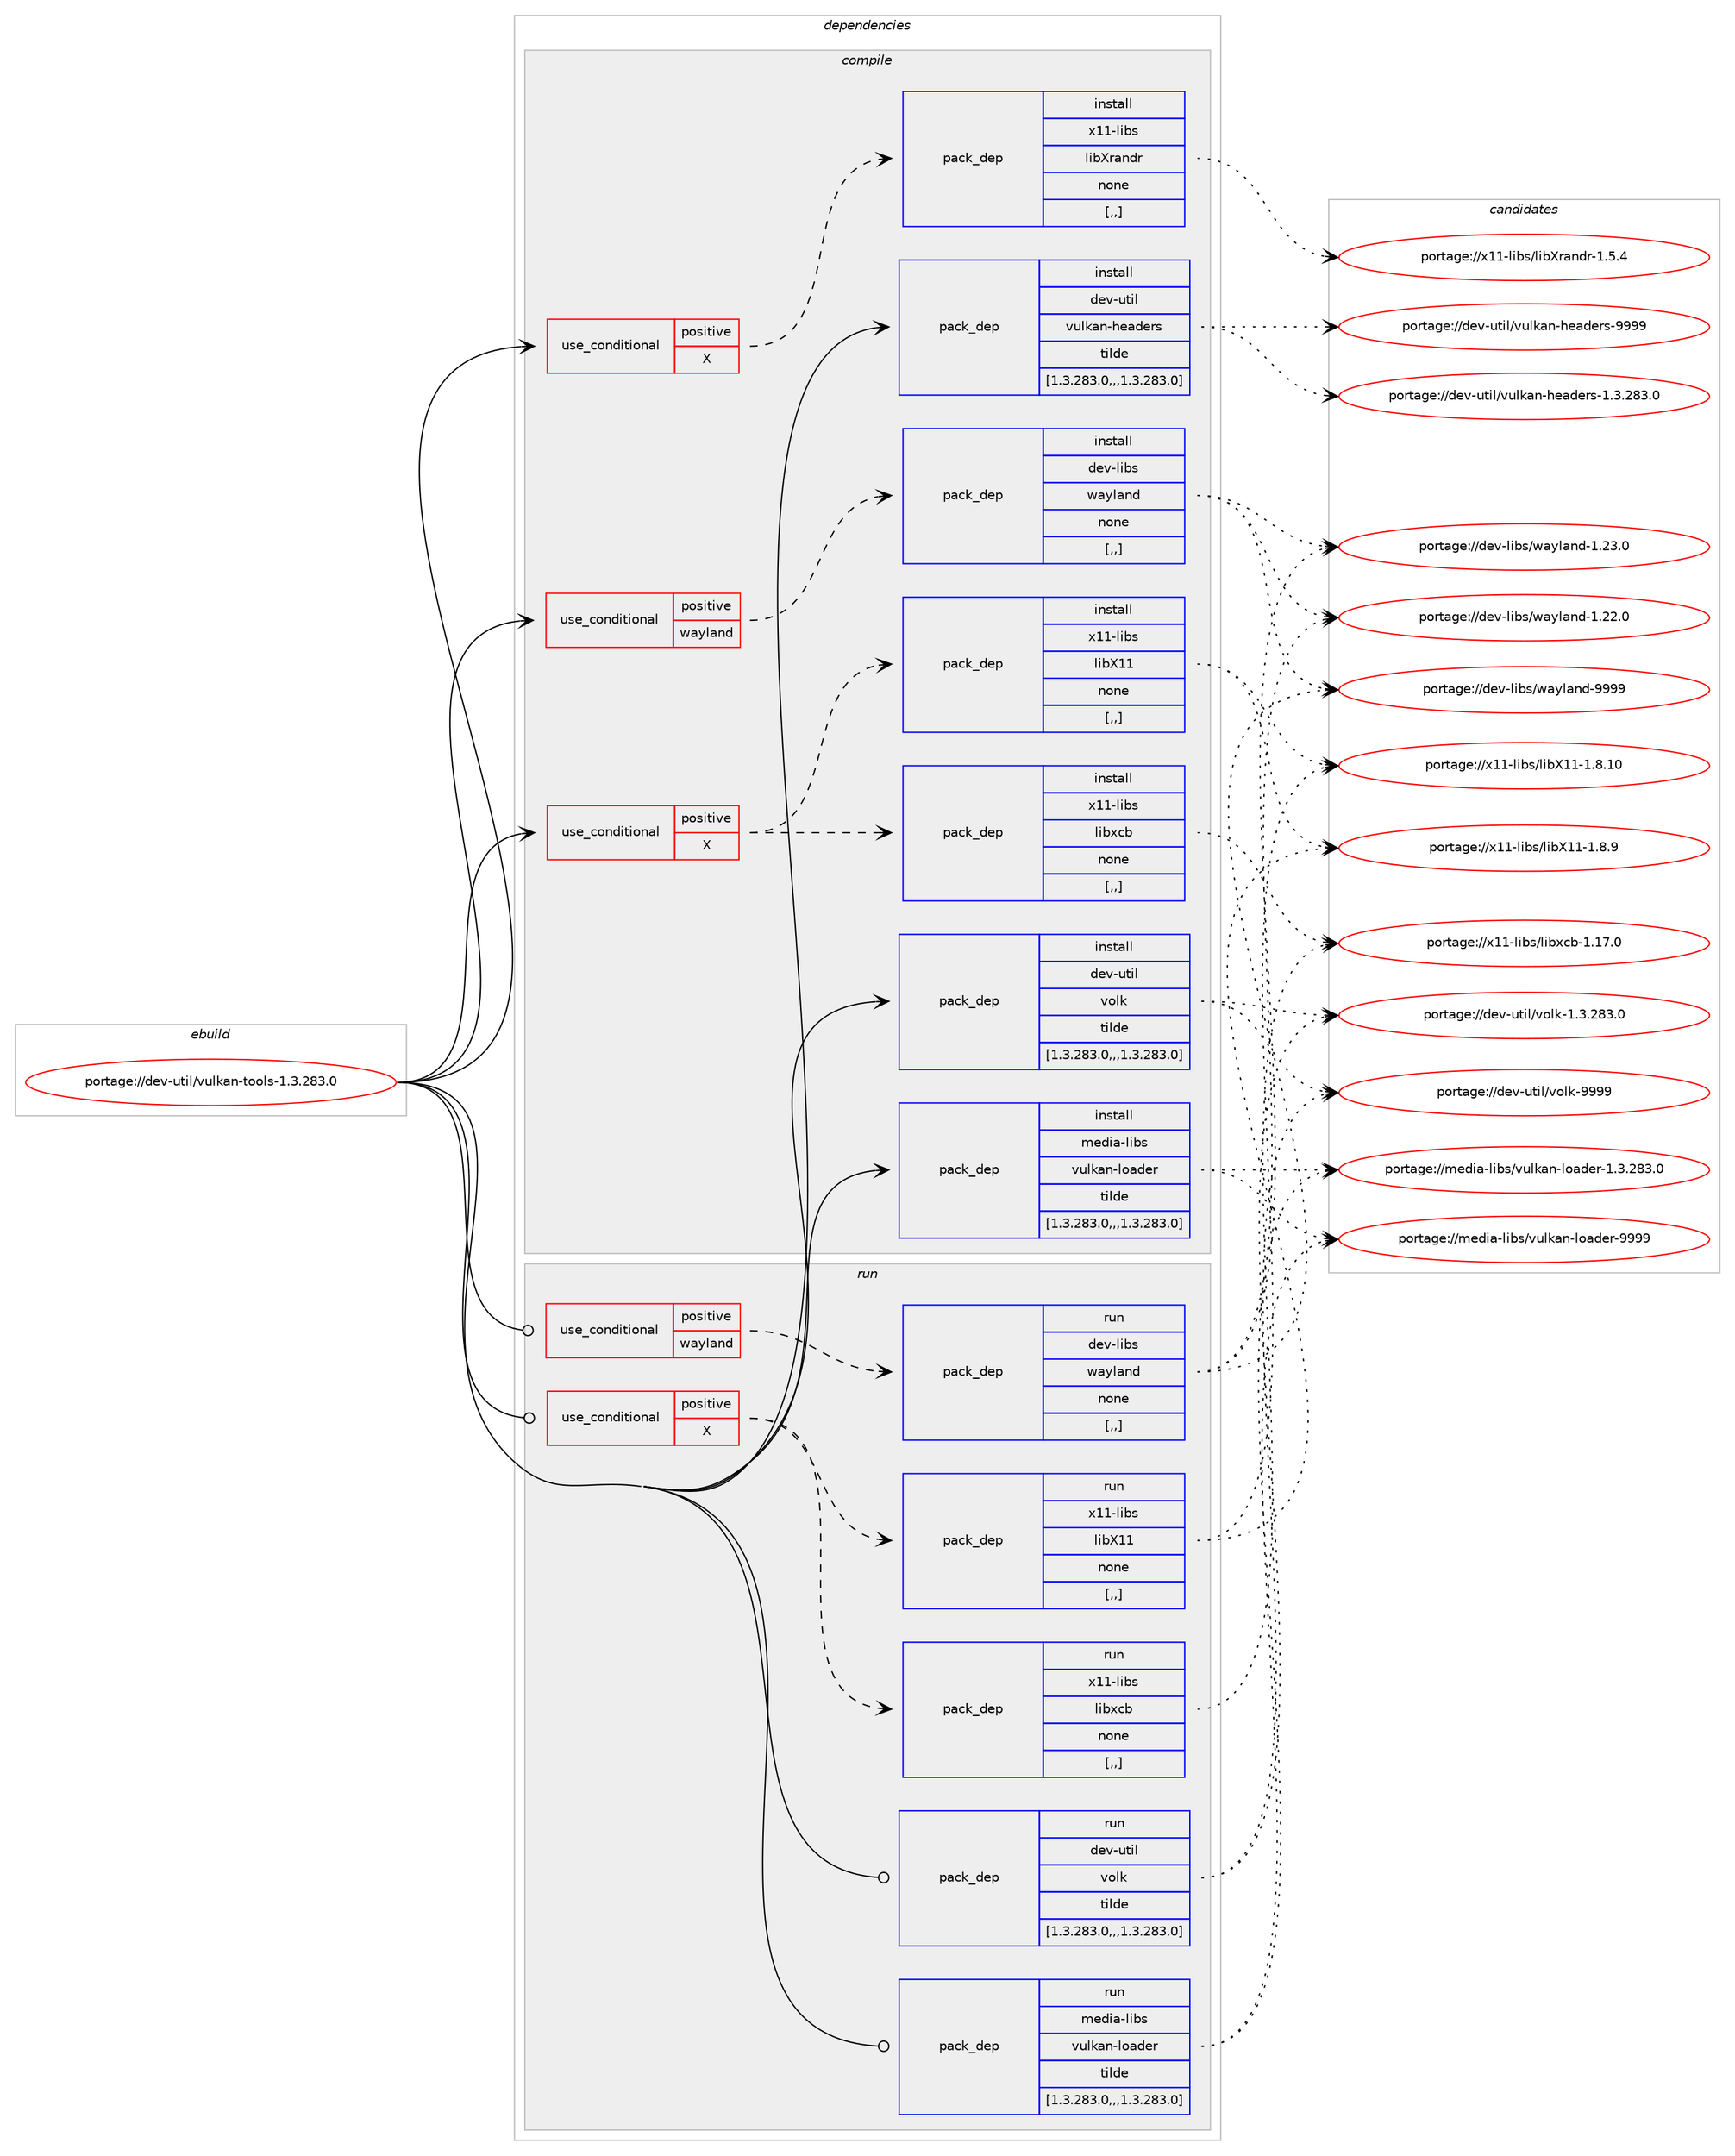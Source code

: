 digraph prolog {

# *************
# Graph options
# *************

newrank=true;
concentrate=true;
compound=true;
graph [rankdir=LR,fontname=Helvetica,fontsize=10,ranksep=1.5];#, ranksep=2.5, nodesep=0.2];
edge  [arrowhead=vee];
node  [fontname=Helvetica,fontsize=10];

# **********
# The ebuild
# **********

subgraph cluster_leftcol {
color=gray;
label=<<i>ebuild</i>>;
id [label="portage://dev-util/vulkan-tools-1.3.283.0", color=red, width=4, href="../dev-util/vulkan-tools-1.3.283.0.svg"];
}

# ****************
# The dependencies
# ****************

subgraph cluster_midcol {
color=gray;
label=<<i>dependencies</i>>;
subgraph cluster_compile {
fillcolor="#eeeeee";
style=filled;
label=<<i>compile</i>>;
subgraph cond61889 {
dependency220067 [label=<<TABLE BORDER="0" CELLBORDER="1" CELLSPACING="0" CELLPADDING="4"><TR><TD ROWSPAN="3" CELLPADDING="10">use_conditional</TD></TR><TR><TD>positive</TD></TR><TR><TD>X</TD></TR></TABLE>>, shape=none, color=red];
subgraph pack156727 {
dependency220068 [label=<<TABLE BORDER="0" CELLBORDER="1" CELLSPACING="0" CELLPADDING="4" WIDTH="220"><TR><TD ROWSPAN="6" CELLPADDING="30">pack_dep</TD></TR><TR><TD WIDTH="110">install</TD></TR><TR><TD>x11-libs</TD></TR><TR><TD>libX11</TD></TR><TR><TD>none</TD></TR><TR><TD>[,,]</TD></TR></TABLE>>, shape=none, color=blue];
}
dependency220067:e -> dependency220068:w [weight=20,style="dashed",arrowhead="vee"];
subgraph pack156728 {
dependency220069 [label=<<TABLE BORDER="0" CELLBORDER="1" CELLSPACING="0" CELLPADDING="4" WIDTH="220"><TR><TD ROWSPAN="6" CELLPADDING="30">pack_dep</TD></TR><TR><TD WIDTH="110">install</TD></TR><TR><TD>x11-libs</TD></TR><TR><TD>libxcb</TD></TR><TR><TD>none</TD></TR><TR><TD>[,,]</TD></TR></TABLE>>, shape=none, color=blue];
}
dependency220067:e -> dependency220069:w [weight=20,style="dashed",arrowhead="vee"];
}
id:e -> dependency220067:w [weight=20,style="solid",arrowhead="vee"];
subgraph cond61890 {
dependency220070 [label=<<TABLE BORDER="0" CELLBORDER="1" CELLSPACING="0" CELLPADDING="4"><TR><TD ROWSPAN="3" CELLPADDING="10">use_conditional</TD></TR><TR><TD>positive</TD></TR><TR><TD>X</TD></TR></TABLE>>, shape=none, color=red];
subgraph pack156729 {
dependency220071 [label=<<TABLE BORDER="0" CELLBORDER="1" CELLSPACING="0" CELLPADDING="4" WIDTH="220"><TR><TD ROWSPAN="6" CELLPADDING="30">pack_dep</TD></TR><TR><TD WIDTH="110">install</TD></TR><TR><TD>x11-libs</TD></TR><TR><TD>libXrandr</TD></TR><TR><TD>none</TD></TR><TR><TD>[,,]</TD></TR></TABLE>>, shape=none, color=blue];
}
dependency220070:e -> dependency220071:w [weight=20,style="dashed",arrowhead="vee"];
}
id:e -> dependency220070:w [weight=20,style="solid",arrowhead="vee"];
subgraph cond61891 {
dependency220072 [label=<<TABLE BORDER="0" CELLBORDER="1" CELLSPACING="0" CELLPADDING="4"><TR><TD ROWSPAN="3" CELLPADDING="10">use_conditional</TD></TR><TR><TD>positive</TD></TR><TR><TD>wayland</TD></TR></TABLE>>, shape=none, color=red];
subgraph pack156730 {
dependency220073 [label=<<TABLE BORDER="0" CELLBORDER="1" CELLSPACING="0" CELLPADDING="4" WIDTH="220"><TR><TD ROWSPAN="6" CELLPADDING="30">pack_dep</TD></TR><TR><TD WIDTH="110">install</TD></TR><TR><TD>dev-libs</TD></TR><TR><TD>wayland</TD></TR><TR><TD>none</TD></TR><TR><TD>[,,]</TD></TR></TABLE>>, shape=none, color=blue];
}
dependency220072:e -> dependency220073:w [weight=20,style="dashed",arrowhead="vee"];
}
id:e -> dependency220072:w [weight=20,style="solid",arrowhead="vee"];
subgraph pack156731 {
dependency220074 [label=<<TABLE BORDER="0" CELLBORDER="1" CELLSPACING="0" CELLPADDING="4" WIDTH="220"><TR><TD ROWSPAN="6" CELLPADDING="30">pack_dep</TD></TR><TR><TD WIDTH="110">install</TD></TR><TR><TD>dev-util</TD></TR><TR><TD>volk</TD></TR><TR><TD>tilde</TD></TR><TR><TD>[1.3.283.0,,,1.3.283.0]</TD></TR></TABLE>>, shape=none, color=blue];
}
id:e -> dependency220074:w [weight=20,style="solid",arrowhead="vee"];
subgraph pack156732 {
dependency220075 [label=<<TABLE BORDER="0" CELLBORDER="1" CELLSPACING="0" CELLPADDING="4" WIDTH="220"><TR><TD ROWSPAN="6" CELLPADDING="30">pack_dep</TD></TR><TR><TD WIDTH="110">install</TD></TR><TR><TD>dev-util</TD></TR><TR><TD>vulkan-headers</TD></TR><TR><TD>tilde</TD></TR><TR><TD>[1.3.283.0,,,1.3.283.0]</TD></TR></TABLE>>, shape=none, color=blue];
}
id:e -> dependency220075:w [weight=20,style="solid",arrowhead="vee"];
subgraph pack156733 {
dependency220076 [label=<<TABLE BORDER="0" CELLBORDER="1" CELLSPACING="0" CELLPADDING="4" WIDTH="220"><TR><TD ROWSPAN="6" CELLPADDING="30">pack_dep</TD></TR><TR><TD WIDTH="110">install</TD></TR><TR><TD>media-libs</TD></TR><TR><TD>vulkan-loader</TD></TR><TR><TD>tilde</TD></TR><TR><TD>[1.3.283.0,,,1.3.283.0]</TD></TR></TABLE>>, shape=none, color=blue];
}
id:e -> dependency220076:w [weight=20,style="solid",arrowhead="vee"];
}
subgraph cluster_compileandrun {
fillcolor="#eeeeee";
style=filled;
label=<<i>compile and run</i>>;
}
subgraph cluster_run {
fillcolor="#eeeeee";
style=filled;
label=<<i>run</i>>;
subgraph cond61892 {
dependency220077 [label=<<TABLE BORDER="0" CELLBORDER="1" CELLSPACING="0" CELLPADDING="4"><TR><TD ROWSPAN="3" CELLPADDING="10">use_conditional</TD></TR><TR><TD>positive</TD></TR><TR><TD>X</TD></TR></TABLE>>, shape=none, color=red];
subgraph pack156734 {
dependency220078 [label=<<TABLE BORDER="0" CELLBORDER="1" CELLSPACING="0" CELLPADDING="4" WIDTH="220"><TR><TD ROWSPAN="6" CELLPADDING="30">pack_dep</TD></TR><TR><TD WIDTH="110">run</TD></TR><TR><TD>x11-libs</TD></TR><TR><TD>libX11</TD></TR><TR><TD>none</TD></TR><TR><TD>[,,]</TD></TR></TABLE>>, shape=none, color=blue];
}
dependency220077:e -> dependency220078:w [weight=20,style="dashed",arrowhead="vee"];
subgraph pack156735 {
dependency220079 [label=<<TABLE BORDER="0" CELLBORDER="1" CELLSPACING="0" CELLPADDING="4" WIDTH="220"><TR><TD ROWSPAN="6" CELLPADDING="30">pack_dep</TD></TR><TR><TD WIDTH="110">run</TD></TR><TR><TD>x11-libs</TD></TR><TR><TD>libxcb</TD></TR><TR><TD>none</TD></TR><TR><TD>[,,]</TD></TR></TABLE>>, shape=none, color=blue];
}
dependency220077:e -> dependency220079:w [weight=20,style="dashed",arrowhead="vee"];
}
id:e -> dependency220077:w [weight=20,style="solid",arrowhead="odot"];
subgraph cond61893 {
dependency220080 [label=<<TABLE BORDER="0" CELLBORDER="1" CELLSPACING="0" CELLPADDING="4"><TR><TD ROWSPAN="3" CELLPADDING="10">use_conditional</TD></TR><TR><TD>positive</TD></TR><TR><TD>wayland</TD></TR></TABLE>>, shape=none, color=red];
subgraph pack156736 {
dependency220081 [label=<<TABLE BORDER="0" CELLBORDER="1" CELLSPACING="0" CELLPADDING="4" WIDTH="220"><TR><TD ROWSPAN="6" CELLPADDING="30">pack_dep</TD></TR><TR><TD WIDTH="110">run</TD></TR><TR><TD>dev-libs</TD></TR><TR><TD>wayland</TD></TR><TR><TD>none</TD></TR><TR><TD>[,,]</TD></TR></TABLE>>, shape=none, color=blue];
}
dependency220080:e -> dependency220081:w [weight=20,style="dashed",arrowhead="vee"];
}
id:e -> dependency220080:w [weight=20,style="solid",arrowhead="odot"];
subgraph pack156737 {
dependency220082 [label=<<TABLE BORDER="0" CELLBORDER="1" CELLSPACING="0" CELLPADDING="4" WIDTH="220"><TR><TD ROWSPAN="6" CELLPADDING="30">pack_dep</TD></TR><TR><TD WIDTH="110">run</TD></TR><TR><TD>dev-util</TD></TR><TR><TD>volk</TD></TR><TR><TD>tilde</TD></TR><TR><TD>[1.3.283.0,,,1.3.283.0]</TD></TR></TABLE>>, shape=none, color=blue];
}
id:e -> dependency220082:w [weight=20,style="solid",arrowhead="odot"];
subgraph pack156738 {
dependency220083 [label=<<TABLE BORDER="0" CELLBORDER="1" CELLSPACING="0" CELLPADDING="4" WIDTH="220"><TR><TD ROWSPAN="6" CELLPADDING="30">pack_dep</TD></TR><TR><TD WIDTH="110">run</TD></TR><TR><TD>media-libs</TD></TR><TR><TD>vulkan-loader</TD></TR><TR><TD>tilde</TD></TR><TR><TD>[1.3.283.0,,,1.3.283.0]</TD></TR></TABLE>>, shape=none, color=blue];
}
id:e -> dependency220083:w [weight=20,style="solid",arrowhead="odot"];
}
}

# **************
# The candidates
# **************

subgraph cluster_choices {
rank=same;
color=gray;
label=<<i>candidates</i>>;

subgraph choice156727 {
color=black;
nodesep=1;
choice12049494510810598115471081059888494945494656464948 [label="portage://x11-libs/libX11-1.8.10", color=red, width=4,href="../x11-libs/libX11-1.8.10.svg"];
choice120494945108105981154710810598884949454946564657 [label="portage://x11-libs/libX11-1.8.9", color=red, width=4,href="../x11-libs/libX11-1.8.9.svg"];
dependency220068:e -> choice12049494510810598115471081059888494945494656464948:w [style=dotted,weight="100"];
dependency220068:e -> choice120494945108105981154710810598884949454946564657:w [style=dotted,weight="100"];
}
subgraph choice156728 {
color=black;
nodesep=1;
choice120494945108105981154710810598120999845494649554648 [label="portage://x11-libs/libxcb-1.17.0", color=red, width=4,href="../x11-libs/libxcb-1.17.0.svg"];
dependency220069:e -> choice120494945108105981154710810598120999845494649554648:w [style=dotted,weight="100"];
}
subgraph choice156729 {
color=black;
nodesep=1;
choice1204949451081059811547108105988811497110100114454946534652 [label="portage://x11-libs/libXrandr-1.5.4", color=red, width=4,href="../x11-libs/libXrandr-1.5.4.svg"];
dependency220071:e -> choice1204949451081059811547108105988811497110100114454946534652:w [style=dotted,weight="100"];
}
subgraph choice156730 {
color=black;
nodesep=1;
choice10010111845108105981154711997121108971101004557575757 [label="portage://dev-libs/wayland-9999", color=red, width=4,href="../dev-libs/wayland-9999.svg"];
choice100101118451081059811547119971211089711010045494650514648 [label="portage://dev-libs/wayland-1.23.0", color=red, width=4,href="../dev-libs/wayland-1.23.0.svg"];
choice100101118451081059811547119971211089711010045494650504648 [label="portage://dev-libs/wayland-1.22.0", color=red, width=4,href="../dev-libs/wayland-1.22.0.svg"];
dependency220073:e -> choice10010111845108105981154711997121108971101004557575757:w [style=dotted,weight="100"];
dependency220073:e -> choice100101118451081059811547119971211089711010045494650514648:w [style=dotted,weight="100"];
dependency220073:e -> choice100101118451081059811547119971211089711010045494650504648:w [style=dotted,weight="100"];
}
subgraph choice156731 {
color=black;
nodesep=1;
choice10010111845117116105108471181111081074557575757 [label="portage://dev-util/volk-9999", color=red, width=4,href="../dev-util/volk-9999.svg"];
choice100101118451171161051084711811110810745494651465056514648 [label="portage://dev-util/volk-1.3.283.0", color=red, width=4,href="../dev-util/volk-1.3.283.0.svg"];
dependency220074:e -> choice10010111845117116105108471181111081074557575757:w [style=dotted,weight="100"];
dependency220074:e -> choice100101118451171161051084711811110810745494651465056514648:w [style=dotted,weight="100"];
}
subgraph choice156732 {
color=black;
nodesep=1;
choice10010111845117116105108471181171081079711045104101971001011141154557575757 [label="portage://dev-util/vulkan-headers-9999", color=red, width=4,href="../dev-util/vulkan-headers-9999.svg"];
choice100101118451171161051084711811710810797110451041019710010111411545494651465056514648 [label="portage://dev-util/vulkan-headers-1.3.283.0", color=red, width=4,href="../dev-util/vulkan-headers-1.3.283.0.svg"];
dependency220075:e -> choice10010111845117116105108471181171081079711045104101971001011141154557575757:w [style=dotted,weight="100"];
dependency220075:e -> choice100101118451171161051084711811710810797110451041019710010111411545494651465056514648:w [style=dotted,weight="100"];
}
subgraph choice156733 {
color=black;
nodesep=1;
choice109101100105974510810598115471181171081079711045108111971001011144557575757 [label="portage://media-libs/vulkan-loader-9999", color=red, width=4,href="../media-libs/vulkan-loader-9999.svg"];
choice1091011001059745108105981154711811710810797110451081119710010111445494651465056514648 [label="portage://media-libs/vulkan-loader-1.3.283.0", color=red, width=4,href="../media-libs/vulkan-loader-1.3.283.0.svg"];
dependency220076:e -> choice109101100105974510810598115471181171081079711045108111971001011144557575757:w [style=dotted,weight="100"];
dependency220076:e -> choice1091011001059745108105981154711811710810797110451081119710010111445494651465056514648:w [style=dotted,weight="100"];
}
subgraph choice156734 {
color=black;
nodesep=1;
choice12049494510810598115471081059888494945494656464948 [label="portage://x11-libs/libX11-1.8.10", color=red, width=4,href="../x11-libs/libX11-1.8.10.svg"];
choice120494945108105981154710810598884949454946564657 [label="portage://x11-libs/libX11-1.8.9", color=red, width=4,href="../x11-libs/libX11-1.8.9.svg"];
dependency220078:e -> choice12049494510810598115471081059888494945494656464948:w [style=dotted,weight="100"];
dependency220078:e -> choice120494945108105981154710810598884949454946564657:w [style=dotted,weight="100"];
}
subgraph choice156735 {
color=black;
nodesep=1;
choice120494945108105981154710810598120999845494649554648 [label="portage://x11-libs/libxcb-1.17.0", color=red, width=4,href="../x11-libs/libxcb-1.17.0.svg"];
dependency220079:e -> choice120494945108105981154710810598120999845494649554648:w [style=dotted,weight="100"];
}
subgraph choice156736 {
color=black;
nodesep=1;
choice10010111845108105981154711997121108971101004557575757 [label="portage://dev-libs/wayland-9999", color=red, width=4,href="../dev-libs/wayland-9999.svg"];
choice100101118451081059811547119971211089711010045494650514648 [label="portage://dev-libs/wayland-1.23.0", color=red, width=4,href="../dev-libs/wayland-1.23.0.svg"];
choice100101118451081059811547119971211089711010045494650504648 [label="portage://dev-libs/wayland-1.22.0", color=red, width=4,href="../dev-libs/wayland-1.22.0.svg"];
dependency220081:e -> choice10010111845108105981154711997121108971101004557575757:w [style=dotted,weight="100"];
dependency220081:e -> choice100101118451081059811547119971211089711010045494650514648:w [style=dotted,weight="100"];
dependency220081:e -> choice100101118451081059811547119971211089711010045494650504648:w [style=dotted,weight="100"];
}
subgraph choice156737 {
color=black;
nodesep=1;
choice10010111845117116105108471181111081074557575757 [label="portage://dev-util/volk-9999", color=red, width=4,href="../dev-util/volk-9999.svg"];
choice100101118451171161051084711811110810745494651465056514648 [label="portage://dev-util/volk-1.3.283.0", color=red, width=4,href="../dev-util/volk-1.3.283.0.svg"];
dependency220082:e -> choice10010111845117116105108471181111081074557575757:w [style=dotted,weight="100"];
dependency220082:e -> choice100101118451171161051084711811110810745494651465056514648:w [style=dotted,weight="100"];
}
subgraph choice156738 {
color=black;
nodesep=1;
choice109101100105974510810598115471181171081079711045108111971001011144557575757 [label="portage://media-libs/vulkan-loader-9999", color=red, width=4,href="../media-libs/vulkan-loader-9999.svg"];
choice1091011001059745108105981154711811710810797110451081119710010111445494651465056514648 [label="portage://media-libs/vulkan-loader-1.3.283.0", color=red, width=4,href="../media-libs/vulkan-loader-1.3.283.0.svg"];
dependency220083:e -> choice109101100105974510810598115471181171081079711045108111971001011144557575757:w [style=dotted,weight="100"];
dependency220083:e -> choice1091011001059745108105981154711811710810797110451081119710010111445494651465056514648:w [style=dotted,weight="100"];
}
}

}
